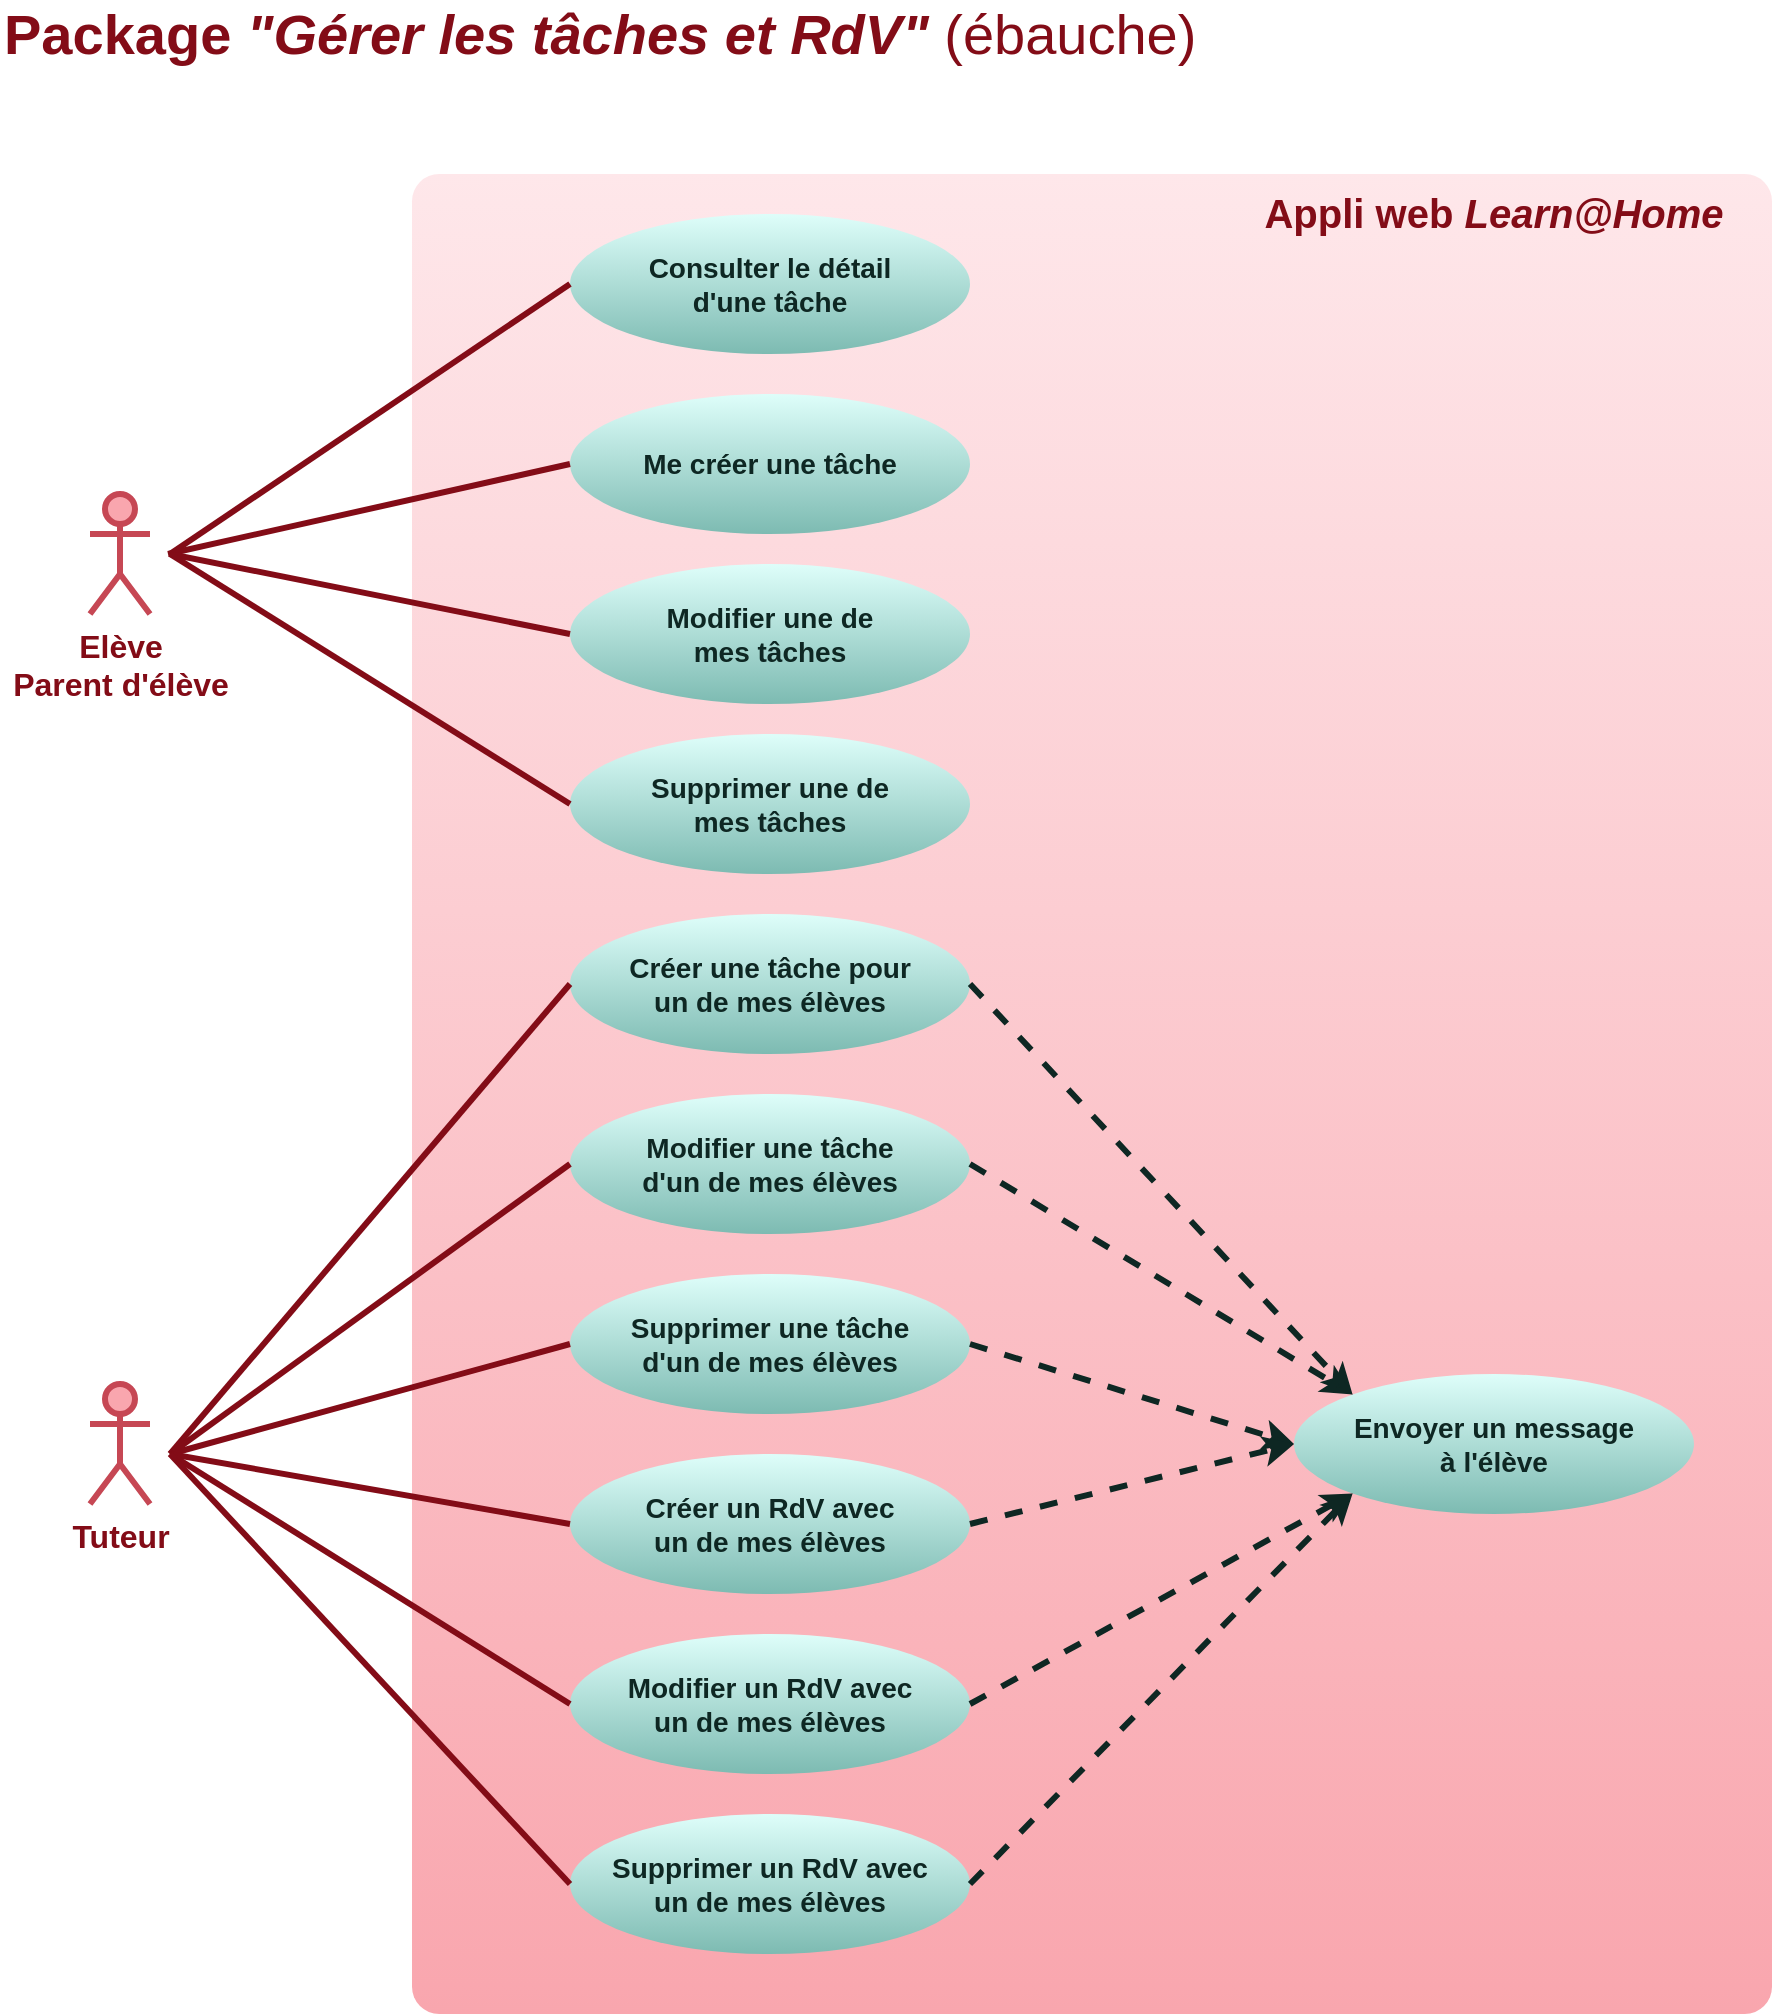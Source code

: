 <mxfile>
    <diagram id="AmlEpA3_1aYCrx1T0YUR" name="Page-1">
        <mxGraphModel dx="972" dy="757" grid="1" gridSize="10" guides="1" tooltips="1" connect="1" arrows="1" fold="1" page="1" pageScale="1" pageWidth="1169" pageHeight="827" background="#ffffff" math="0" shadow="0">
            <root>
                <mxCell id="0"/>
                <mxCell id="1" parent="0"/>
                <mxCell id="2" value="&lt;font style=&quot;font-size: 16px&quot;&gt;Elève&lt;br&gt;Parent d'élève&lt;/font&gt;" style="shape=umlActor;verticalLabelPosition=bottom;verticalAlign=top;html=1;strokeWidth=3;strokeColor=#C64754;fillColor=#f9a6ae;fontColor=#830C17;fontStyle=1" parent="1" vertex="1">
                    <mxGeometry x="80" y="300" width="30" height="60" as="geometry"/>
                </mxCell>
                <mxCell id="9" value="&lt;font size=&quot;1&quot; color=&quot;#830c17&quot;&gt;&lt;span style=&quot;font-size: 28px&quot;&gt;&lt;b&gt;Package &lt;/b&gt;&lt;i style=&quot;font-weight: bold&quot;&gt;&quot;Gérer les tâches et RdV&quot;&lt;/i&gt; (ébauche)&lt;/span&gt;&lt;/font&gt;" style="text;html=1;strokeColor=none;fillColor=none;align=left;verticalAlign=middle;whiteSpace=wrap;rounded=0;fontColor=#660000;" parent="1" vertex="1">
                    <mxGeometry x="35" y="60" width="610" height="20" as="geometry"/>
                </mxCell>
                <mxCell id="10" value="" style="rounded=1;whiteSpace=wrap;html=1;fontColor=#660000;strokeWidth=3;strokeColor=none;fillColor=#F9A6AE;gradientColor=#fee7ea;gradientDirection=north;arcSize=2;" parent="1" vertex="1">
                    <mxGeometry x="241" y="140" width="680" height="920" as="geometry"/>
                </mxCell>
                <mxCell id="12" value="&lt;font style=&quot;font-size: 16px&quot;&gt;Tuteur&lt;br&gt;&lt;/font&gt;" style="shape=umlActor;verticalLabelPosition=bottom;verticalAlign=top;html=1;strokeWidth=3;strokeColor=#C64754;fillColor=#f9a6ae;fontColor=#830C17;fontStyle=1" parent="1" vertex="1">
                    <mxGeometry x="80" y="745" width="30" height="60" as="geometry"/>
                </mxCell>
                <mxCell id="13" value="&lt;font color=&quot;#830c17&quot;&gt;&lt;span style=&quot;font-size: 20px&quot;&gt;&lt;b&gt;Appli web&lt;i&gt; Learn@Home&lt;/i&gt;&lt;/b&gt;&lt;/span&gt;&lt;/font&gt;" style="text;html=1;strokeColor=none;fillColor=none;align=center;verticalAlign=middle;whiteSpace=wrap;rounded=0;fontColor=#660000;" parent="1" vertex="1">
                    <mxGeometry x="657" y="149" width="250" height="20" as="geometry"/>
                </mxCell>
                <mxCell id="19" value="&lt;font style=&quot;font-size: 14px&quot;&gt;&lt;b&gt;&lt;font style=&quot;font-size: 14px&quot;&gt;Consulter le détail&lt;br&gt;&lt;/font&gt;d'une tâche&lt;br&gt;&lt;/b&gt;&lt;/font&gt;" style="ellipse;whiteSpace=wrap;html=1;rounded=1;strokeWidth=3;fontColor=#0e2723;strokeColor=none;fillColor=#defefa;gradientColor=#7dbbb2;" parent="1" vertex="1">
                    <mxGeometry x="320" y="160" width="200" height="70" as="geometry"/>
                </mxCell>
                <mxCell id="31" value="" style="endArrow=none;html=1;fontColor=#0e2723;strokeWidth=3;strokeColor=#830C17;exitX=0;exitY=0.5;exitDx=0;exitDy=0;" parent="1" source="19" edge="1">
                    <mxGeometry width="50" height="50" relative="1" as="geometry">
                        <mxPoint x="338.5" y="292" as="sourcePoint"/>
                        <mxPoint x="120" y="330" as="targetPoint"/>
                    </mxGeometry>
                </mxCell>
                <mxCell id="37" value="&lt;font style=&quot;font-size: 14px&quot;&gt;&lt;b&gt;Me créer une tâche&lt;br&gt;&lt;/b&gt;&lt;/font&gt;" style="ellipse;whiteSpace=wrap;html=1;rounded=1;strokeWidth=3;fontColor=#0e2723;strokeColor=none;fillColor=#defefa;gradientColor=#7dbbb2;" parent="1" vertex="1">
                    <mxGeometry x="320" y="250" width="200" height="70" as="geometry"/>
                </mxCell>
                <mxCell id="38" value="" style="endArrow=none;html=1;fontColor=#0e2723;strokeWidth=3;strokeColor=#830C17;exitX=0;exitY=0.5;exitDx=0;exitDy=0;" parent="1" source="37" edge="1">
                    <mxGeometry width="50" height="50" relative="1" as="geometry">
                        <mxPoint x="495" y="530" as="sourcePoint"/>
                        <mxPoint x="119" y="330" as="targetPoint"/>
                    </mxGeometry>
                </mxCell>
                <mxCell id="42" value="&lt;font style=&quot;font-size: 14px&quot;&gt;&lt;b&gt;Modifier une de&lt;br&gt;mes tâches&lt;br&gt;&lt;/b&gt;&lt;/font&gt;" style="ellipse;whiteSpace=wrap;html=1;rounded=1;strokeWidth=3;fontColor=#0e2723;strokeColor=none;fillColor=#defefa;gradientColor=#7dbbb2;" vertex="1" parent="1">
                    <mxGeometry x="320" y="335" width="200" height="70" as="geometry"/>
                </mxCell>
                <mxCell id="43" value="&lt;font style=&quot;font-size: 14px&quot;&gt;&lt;b&gt;Modifier une tâche&lt;br&gt;d'un de mes élèves&lt;br&gt;&lt;/b&gt;&lt;/font&gt;" style="ellipse;whiteSpace=wrap;html=1;rounded=1;strokeWidth=3;fontColor=#0e2723;strokeColor=none;fillColor=#defefa;gradientColor=#7dbbb2;" vertex="1" parent="1">
                    <mxGeometry x="320" y="600" width="200" height="70" as="geometry"/>
                </mxCell>
                <mxCell id="45" value="&lt;font style=&quot;font-size: 14px&quot;&gt;&lt;b&gt;Supprimer une de &lt;br&gt;mes tâches&lt;br&gt;&lt;/b&gt;&lt;/font&gt;" style="ellipse;whiteSpace=wrap;html=1;rounded=1;strokeWidth=3;fontColor=#0e2723;strokeColor=none;fillColor=#defefa;gradientColor=#7dbbb2;" vertex="1" parent="1">
                    <mxGeometry x="320" y="420" width="200" height="70" as="geometry"/>
                </mxCell>
                <mxCell id="46" value="&lt;font style=&quot;font-size: 14px&quot;&gt;&lt;b&gt;Supprimer une tâche&lt;br&gt;d'un de mes élèves&lt;br&gt;&lt;/b&gt;&lt;/font&gt;" style="ellipse;whiteSpace=wrap;html=1;rounded=1;strokeWidth=3;fontColor=#0e2723;strokeColor=none;fillColor=#defefa;gradientColor=#7dbbb2;" vertex="1" parent="1">
                    <mxGeometry x="320" y="690" width="200" height="70" as="geometry"/>
                </mxCell>
                <mxCell id="47" value="&lt;font style=&quot;font-size: 14px&quot;&gt;&lt;b&gt;Créer une tâche pour &lt;br&gt;un de mes élèves&lt;br&gt;&lt;/b&gt;&lt;/font&gt;" style="ellipse;whiteSpace=wrap;html=1;rounded=1;strokeWidth=3;fontColor=#0e2723;strokeColor=none;fillColor=#defefa;gradientColor=#7dbbb2;" vertex="1" parent="1">
                    <mxGeometry x="320" y="510" width="200" height="70" as="geometry"/>
                </mxCell>
                <mxCell id="48" value="&lt;font style=&quot;font-size: 14px&quot;&gt;&lt;b&gt;Créer un RdV avec&lt;br&gt;un de mes élèves&lt;br&gt;&lt;/b&gt;&lt;/font&gt;" style="ellipse;whiteSpace=wrap;html=1;rounded=1;strokeWidth=3;fontColor=#0e2723;strokeColor=none;fillColor=#defefa;gradientColor=#7dbbb2;" vertex="1" parent="1">
                    <mxGeometry x="320" y="780" width="200" height="70" as="geometry"/>
                </mxCell>
                <mxCell id="49" value="&lt;font style=&quot;font-size: 14px&quot;&gt;&lt;b&gt;Modifier un RdV avec&lt;br&gt;un de mes élèves&lt;br&gt;&lt;/b&gt;&lt;/font&gt;" style="ellipse;whiteSpace=wrap;html=1;rounded=1;strokeWidth=3;fontColor=#0e2723;strokeColor=none;fillColor=#defefa;gradientColor=#7dbbb2;" vertex="1" parent="1">
                    <mxGeometry x="320" y="870" width="200" height="70" as="geometry"/>
                </mxCell>
                <mxCell id="50" value="&lt;font style=&quot;font-size: 14px&quot;&gt;&lt;b&gt;Supprimer un RdV avec&lt;br&gt;un de mes élèves&lt;br&gt;&lt;/b&gt;&lt;/font&gt;" style="ellipse;whiteSpace=wrap;html=1;rounded=1;strokeWidth=3;fontColor=#0e2723;strokeColor=none;fillColor=#defefa;gradientColor=#7dbbb2;" vertex="1" parent="1">
                    <mxGeometry x="320" y="960" width="200" height="70" as="geometry"/>
                </mxCell>
                <mxCell id="51" value="&lt;font style=&quot;font-size: 14px&quot;&gt;&lt;b&gt;Envoyer un message&lt;br&gt;à l'élève&lt;br&gt;&lt;/b&gt;&lt;/font&gt;" style="ellipse;whiteSpace=wrap;html=1;rounded=1;strokeWidth=3;fontColor=#0e2723;strokeColor=none;fillColor=#defefa;gradientColor=#7dbbb2;" vertex="1" parent="1">
                    <mxGeometry x="682" y="740" width="200" height="70" as="geometry"/>
                </mxCell>
                <mxCell id="54" value="" style="endArrow=none;html=1;fontColor=#0e2723;strokeWidth=3;strokeColor=#830C17;exitX=0;exitY=0.5;exitDx=0;exitDy=0;" edge="1" parent="1" source="42">
                    <mxGeometry width="50" height="50" relative="1" as="geometry">
                        <mxPoint x="330" y="285" as="sourcePoint"/>
                        <mxPoint x="120" y="330" as="targetPoint"/>
                    </mxGeometry>
                </mxCell>
                <mxCell id="55" value="" style="endArrow=none;html=1;fontColor=#0e2723;strokeWidth=3;strokeColor=#830C17;exitX=0;exitY=0.5;exitDx=0;exitDy=0;" edge="1" parent="1" source="45">
                    <mxGeometry width="50" height="50" relative="1" as="geometry">
                        <mxPoint x="330" y="445" as="sourcePoint"/>
                        <mxPoint x="120" y="330" as="targetPoint"/>
                    </mxGeometry>
                </mxCell>
                <mxCell id="60" value="" style="endArrow=none;html=1;fontColor=#0e2723;strokeWidth=3;strokeColor=#830C17;exitX=0;exitY=0.5;exitDx=0;exitDy=0;" edge="1" parent="1" source="47">
                    <mxGeometry width="50" height="50" relative="1" as="geometry">
                        <mxPoint x="330" y="625" as="sourcePoint"/>
                        <mxPoint x="120" y="780" as="targetPoint"/>
                    </mxGeometry>
                </mxCell>
                <mxCell id="61" value="" style="endArrow=none;html=1;fontColor=#0e2723;strokeWidth=3;strokeColor=#830C17;exitX=0;exitY=0.5;exitDx=0;exitDy=0;" edge="1" parent="1" source="43">
                    <mxGeometry width="50" height="50" relative="1" as="geometry">
                        <mxPoint x="330" y="705" as="sourcePoint"/>
                        <mxPoint x="120" y="780" as="targetPoint"/>
                    </mxGeometry>
                </mxCell>
                <mxCell id="62" value="" style="endArrow=none;html=1;fontColor=#0e2723;strokeWidth=3;strokeColor=#830C17;exitX=0;exitY=0.5;exitDx=0;exitDy=0;" edge="1" parent="1" source="46">
                    <mxGeometry width="50" height="50" relative="1" as="geometry">
                        <mxPoint x="330" y="785" as="sourcePoint"/>
                        <mxPoint x="120" y="780" as="targetPoint"/>
                    </mxGeometry>
                </mxCell>
                <mxCell id="63" value="" style="endArrow=none;html=1;fontColor=#0e2723;strokeWidth=3;strokeColor=#830C17;exitX=0;exitY=0.5;exitDx=0;exitDy=0;" edge="1" parent="1" source="48">
                    <mxGeometry width="50" height="50" relative="1" as="geometry">
                        <mxPoint x="330" y="865" as="sourcePoint"/>
                        <mxPoint x="120" y="780" as="targetPoint"/>
                    </mxGeometry>
                </mxCell>
                <mxCell id="64" value="" style="endArrow=none;html=1;fontColor=#0e2723;strokeWidth=3;strokeColor=#830C17;exitX=0;exitY=0.5;exitDx=0;exitDy=0;" edge="1" parent="1" source="49">
                    <mxGeometry width="50" height="50" relative="1" as="geometry">
                        <mxPoint x="330" y="945" as="sourcePoint"/>
                        <mxPoint x="120" y="780" as="targetPoint"/>
                    </mxGeometry>
                </mxCell>
                <mxCell id="65" value="" style="endArrow=none;html=1;fontColor=#0e2723;strokeWidth=3;strokeColor=#830C17;exitX=0;exitY=0.5;exitDx=0;exitDy=0;" edge="1" parent="1" source="50">
                    <mxGeometry width="50" height="50" relative="1" as="geometry">
                        <mxPoint x="340" y="955" as="sourcePoint"/>
                        <mxPoint x="120" y="780" as="targetPoint"/>
                    </mxGeometry>
                </mxCell>
                <mxCell id="69" value="" style="endArrow=classic;html=1;fontColor=#0e2723;strokeColor=#0E2723;strokeWidth=3;exitX=1;exitY=0.5;exitDx=0;exitDy=0;dashed=1;entryX=0;entryY=0;entryDx=0;entryDy=0;" edge="1" parent="1" source="47" target="51">
                    <mxGeometry width="50" height="50" relative="1" as="geometry">
                        <mxPoint x="530" y="625" as="sourcePoint"/>
                        <mxPoint x="709.289" y="448.749" as="targetPoint"/>
                    </mxGeometry>
                </mxCell>
                <mxCell id="70" value="" style="endArrow=classic;html=1;fontColor=#0e2723;strokeColor=#0E2723;strokeWidth=3;exitX=1;exitY=0.5;exitDx=0;exitDy=0;dashed=1;entryX=0;entryY=0;entryDx=0;entryDy=0;" edge="1" parent="1" source="43" target="51">
                    <mxGeometry width="50" height="50" relative="1" as="geometry">
                        <mxPoint x="530" y="705" as="sourcePoint"/>
                        <mxPoint x="710" y="860" as="targetPoint"/>
                    </mxGeometry>
                </mxCell>
                <mxCell id="71" value="" style="endArrow=classic;html=1;fontColor=#0e2723;strokeColor=#0E2723;strokeWidth=3;exitX=1;exitY=0.5;exitDx=0;exitDy=0;dashed=1;entryX=0;entryY=0.5;entryDx=0;entryDy=0;" edge="1" parent="1" source="46" target="51">
                    <mxGeometry width="50" height="50" relative="1" as="geometry">
                        <mxPoint x="530" y="785" as="sourcePoint"/>
                        <mxPoint x="740" y="840" as="targetPoint"/>
                    </mxGeometry>
                </mxCell>
                <mxCell id="72" value="" style="endArrow=classic;html=1;fontColor=#0e2723;strokeColor=#0E2723;strokeWidth=3;exitX=1;exitY=0.5;exitDx=0;exitDy=0;dashed=1;entryX=0;entryY=0.5;entryDx=0;entryDy=0;" edge="1" parent="1" source="48" target="51">
                    <mxGeometry width="50" height="50" relative="1" as="geometry">
                        <mxPoint x="530" y="865" as="sourcePoint"/>
                        <mxPoint x="692" y="865" as="targetPoint"/>
                    </mxGeometry>
                </mxCell>
                <mxCell id="73" value="" style="endArrow=classic;html=1;fontColor=#0e2723;strokeColor=#0E2723;strokeWidth=3;exitX=1;exitY=0.5;exitDx=0;exitDy=0;dashed=1;entryX=0;entryY=1;entryDx=0;entryDy=0;" edge="1" parent="1" source="49" target="51">
                    <mxGeometry width="50" height="50" relative="1" as="geometry">
                        <mxPoint x="530" y="945" as="sourcePoint"/>
                        <mxPoint x="720" y="940" as="targetPoint"/>
                    </mxGeometry>
                </mxCell>
                <mxCell id="74" value="" style="endArrow=classic;html=1;fontColor=#0e2723;strokeColor=#0E2723;strokeWidth=3;exitX=1;exitY=0.5;exitDx=0;exitDy=0;dashed=1;entryX=0;entryY=1;entryDx=0;entryDy=0;" edge="1" parent="1" source="50" target="51">
                    <mxGeometry width="50" height="50" relative="1" as="geometry">
                        <mxPoint x="530" y="1025" as="sourcePoint"/>
                        <mxPoint x="721.289" y="889.749" as="targetPoint"/>
                    </mxGeometry>
                </mxCell>
            </root>
        </mxGraphModel>
    </diagram>
</mxfile>